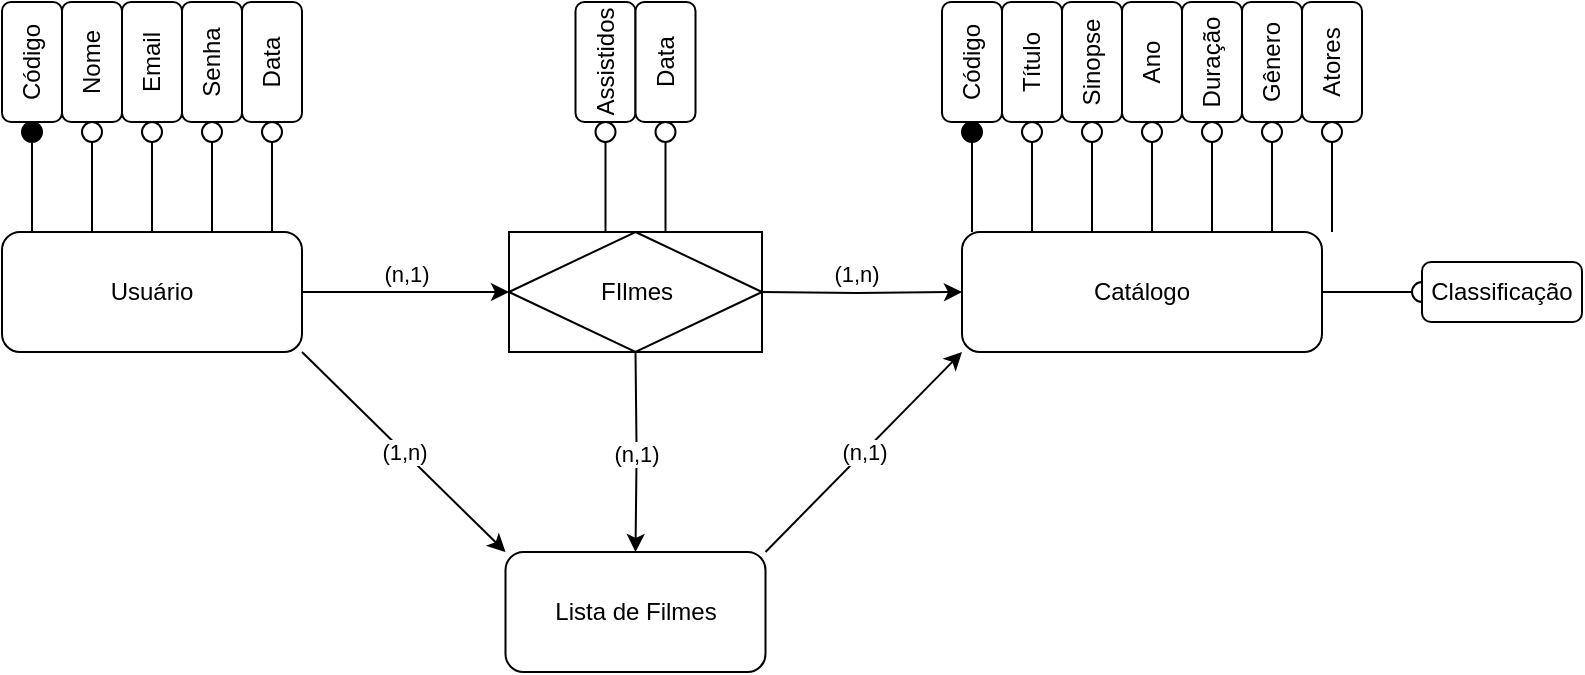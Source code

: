 <mxfile version="24.7.7">
  <diagram name="Página-1" id="o9ED0ybiNR2Vtzijb05e">
    <mxGraphModel dx="880" dy="468" grid="1" gridSize="10" guides="1" tooltips="1" connect="1" arrows="1" fold="1" page="1" pageScale="1" pageWidth="827" pageHeight="1169" math="0" shadow="0">
      <root>
        <mxCell id="0" />
        <mxCell id="1" parent="0" />
        <mxCell id="wtO21gAcNz2oJEFU-99T-1" value="(n,1)" style="edgeStyle=orthogonalEdgeStyle;rounded=0;orthogonalLoop=1;jettySize=auto;html=1;entryX=0;entryY=0.5;entryDx=0;entryDy=0;verticalAlign=bottom;" edge="1" parent="1" source="wtO21gAcNz2oJEFU-99T-3" target="wtO21gAcNz2oJEFU-99T-18">
          <mxGeometry relative="1" as="geometry">
            <mxPoint x="414" y="170" as="targetPoint" />
          </mxGeometry>
        </mxCell>
        <mxCell id="wtO21gAcNz2oJEFU-99T-2" value="(1,n)" style="rounded=0;orthogonalLoop=1;jettySize=auto;html=1;exitX=1;exitY=1;exitDx=0;exitDy=0;entryX=0;entryY=0;entryDx=0;entryDy=0;verticalAlign=middle;labelPosition=center;verticalLabelPosition=middle;align=center;spacingRight=0;spacing=4;" edge="1" parent="1" source="wtO21gAcNz2oJEFU-99T-3" target="wtO21gAcNz2oJEFU-99T-20">
          <mxGeometry relative="1" as="geometry" />
        </mxCell>
        <mxCell id="wtO21gAcNz2oJEFU-99T-3" value="Usuário" style="rounded=1;whiteSpace=wrap;html=1;" vertex="1" parent="1">
          <mxGeometry x="160" y="140" width="150" height="60" as="geometry" />
        </mxCell>
        <mxCell id="wtO21gAcNz2oJEFU-99T-4" value="(1,n)" style="edgeStyle=orthogonalEdgeStyle;rounded=0;orthogonalLoop=1;jettySize=auto;html=1;entryX=0;entryY=0.5;entryDx=0;entryDy=0;verticalAlign=bottom;" edge="1" parent="1" target="wtO21gAcNz2oJEFU-99T-6">
          <mxGeometry x="-0.005" relative="1" as="geometry">
            <mxPoint x="610" y="170" as="targetPoint" />
            <mxPoint x="534" y="170" as="sourcePoint" />
            <mxPoint as="offset" />
          </mxGeometry>
        </mxCell>
        <mxCell id="wtO21gAcNz2oJEFU-99T-5" style="edgeStyle=orthogonalEdgeStyle;rounded=0;orthogonalLoop=1;jettySize=auto;html=1;exitX=1;exitY=0.5;exitDx=0;exitDy=0;endSize=10;endArrow=oval;endFill=0;entryX=0;entryY=0.5;entryDx=0;entryDy=0;" edge="1" parent="1" source="wtO21gAcNz2oJEFU-99T-6" target="wtO21gAcNz2oJEFU-99T-39">
          <mxGeometry relative="1" as="geometry">
            <mxPoint x="850" y="170" as="targetPoint" />
          </mxGeometry>
        </mxCell>
        <mxCell id="wtO21gAcNz2oJEFU-99T-6" value="Catálogo" style="rounded=1;whiteSpace=wrap;html=1;" vertex="1" parent="1">
          <mxGeometry x="640" y="140" width="180" height="60" as="geometry" />
        </mxCell>
        <mxCell id="wtO21gAcNz2oJEFU-99T-7" style="edgeStyle=orthogonalEdgeStyle;rounded=0;orthogonalLoop=1;jettySize=auto;html=1;exitX=1;exitY=0;exitDx=0;exitDy=0;endArrow=oval;endFill=0;endSize=10;" edge="1" parent="1">
          <mxGeometry relative="1" as="geometry">
            <mxPoint x="295" y="90" as="targetPoint" />
            <mxPoint x="295" y="140" as="sourcePoint" />
          </mxGeometry>
        </mxCell>
        <mxCell id="wtO21gAcNz2oJEFU-99T-8" style="edgeStyle=orthogonalEdgeStyle;rounded=0;orthogonalLoop=1;jettySize=auto;html=1;exitX=1;exitY=0;exitDx=0;exitDy=0;endArrow=oval;endFill=0;endSize=10;" edge="1" parent="1">
          <mxGeometry relative="1" as="geometry">
            <mxPoint x="265" y="90" as="targetPoint" />
            <mxPoint x="265" y="140" as="sourcePoint" />
          </mxGeometry>
        </mxCell>
        <mxCell id="wtO21gAcNz2oJEFU-99T-9" style="edgeStyle=orthogonalEdgeStyle;rounded=0;orthogonalLoop=1;jettySize=auto;html=1;exitX=1;exitY=0;exitDx=0;exitDy=0;endArrow=oval;endFill=0;endSize=10;" edge="1" parent="1">
          <mxGeometry relative="1" as="geometry">
            <mxPoint x="235" y="90" as="targetPoint" />
            <mxPoint x="235" y="140" as="sourcePoint" />
          </mxGeometry>
        </mxCell>
        <mxCell id="wtO21gAcNz2oJEFU-99T-10" style="edgeStyle=orthogonalEdgeStyle;rounded=0;orthogonalLoop=1;jettySize=auto;html=1;exitX=1;exitY=0;exitDx=0;exitDy=0;endArrow=oval;endFill=0;endSize=10;" edge="1" parent="1">
          <mxGeometry relative="1" as="geometry">
            <mxPoint x="205" y="90" as="targetPoint" />
            <mxPoint x="205" y="140" as="sourcePoint" />
          </mxGeometry>
        </mxCell>
        <mxCell id="wtO21gAcNz2oJEFU-99T-11" style="edgeStyle=orthogonalEdgeStyle;rounded=0;orthogonalLoop=1;jettySize=auto;html=1;exitX=1;exitY=0;exitDx=0;exitDy=0;endArrow=oval;endFill=1;endSize=10;" edge="1" parent="1">
          <mxGeometry relative="1" as="geometry">
            <mxPoint x="175" y="90" as="targetPoint" />
            <mxPoint x="175" y="140" as="sourcePoint" />
          </mxGeometry>
        </mxCell>
        <mxCell id="wtO21gAcNz2oJEFU-99T-12" value="Código" style="rounded=1;whiteSpace=wrap;html=1;rotation=-90;" vertex="1" parent="1">
          <mxGeometry x="145" y="40" width="60" height="30" as="geometry" />
        </mxCell>
        <mxCell id="wtO21gAcNz2oJEFU-99T-13" value="Nome" style="rounded=1;whiteSpace=wrap;html=1;rotation=-90;" vertex="1" parent="1">
          <mxGeometry x="175" y="40" width="60" height="30" as="geometry" />
        </mxCell>
        <mxCell id="wtO21gAcNz2oJEFU-99T-14" value="Email" style="rounded=1;whiteSpace=wrap;html=1;rotation=-90;" vertex="1" parent="1">
          <mxGeometry x="205" y="40" width="60" height="30" as="geometry" />
        </mxCell>
        <mxCell id="wtO21gAcNz2oJEFU-99T-15" value="Senha" style="rounded=1;whiteSpace=wrap;html=1;rotation=-90;" vertex="1" parent="1">
          <mxGeometry x="235" y="40" width="60" height="30" as="geometry" />
        </mxCell>
        <mxCell id="wtO21gAcNz2oJEFU-99T-16" value="Data" style="rounded=1;whiteSpace=wrap;html=1;rotation=-90;" vertex="1" parent="1">
          <mxGeometry x="265" y="40" width="60" height="30" as="geometry" />
        </mxCell>
        <mxCell id="wtO21gAcNz2oJEFU-99T-17" value="(n,1)" style="edgeStyle=orthogonalEdgeStyle;rounded=0;orthogonalLoop=1;jettySize=auto;html=1;exitX=0.5;exitY=1;exitDx=0;exitDy=0;entryX=0.5;entryY=0;entryDx=0;entryDy=0;" edge="1" parent="1" target="wtO21gAcNz2oJEFU-99T-20">
          <mxGeometry relative="1" as="geometry">
            <mxPoint x="477" y="280" as="targetPoint" />
            <mxPoint x="476.75" y="200" as="sourcePoint" />
          </mxGeometry>
        </mxCell>
        <mxCell id="wtO21gAcNz2oJEFU-99T-18" value="FIlmes" style="shape=associativeEntity;whiteSpace=wrap;html=1;align=center;" vertex="1" parent="1">
          <mxGeometry x="413.5" y="140" width="126.5" height="60" as="geometry" />
        </mxCell>
        <mxCell id="wtO21gAcNz2oJEFU-99T-19" value="(n,1)" style="rounded=0;orthogonalLoop=1;jettySize=auto;html=1;exitX=1;exitY=0;exitDx=0;exitDy=0;entryX=0;entryY=1;entryDx=0;entryDy=0;" edge="1" parent="1" source="wtO21gAcNz2oJEFU-99T-20" target="wtO21gAcNz2oJEFU-99T-6">
          <mxGeometry relative="1" as="geometry" />
        </mxCell>
        <mxCell id="wtO21gAcNz2oJEFU-99T-20" value="Lista de Filmes" style="rounded=1;whiteSpace=wrap;html=1;" vertex="1" parent="1">
          <mxGeometry x="411.75" y="300" width="130" height="60" as="geometry" />
        </mxCell>
        <mxCell id="wtO21gAcNz2oJEFU-99T-21" style="edgeStyle=orthogonalEdgeStyle;rounded=0;orthogonalLoop=1;jettySize=auto;html=1;exitX=1;exitY=0;exitDx=0;exitDy=0;endArrow=oval;endFill=0;endSize=10;" edge="1" parent="1">
          <mxGeometry relative="1" as="geometry">
            <mxPoint x="765" y="90" as="targetPoint" />
            <mxPoint x="765" y="140" as="sourcePoint" />
          </mxGeometry>
        </mxCell>
        <mxCell id="wtO21gAcNz2oJEFU-99T-22" style="edgeStyle=orthogonalEdgeStyle;rounded=0;orthogonalLoop=1;jettySize=auto;html=1;exitX=1;exitY=0;exitDx=0;exitDy=0;endArrow=oval;endFill=0;endSize=10;" edge="1" parent="1">
          <mxGeometry relative="1" as="geometry">
            <mxPoint x="735" y="90" as="targetPoint" />
            <mxPoint x="735" y="140" as="sourcePoint" />
          </mxGeometry>
        </mxCell>
        <mxCell id="wtO21gAcNz2oJEFU-99T-23" style="edgeStyle=orthogonalEdgeStyle;rounded=0;orthogonalLoop=1;jettySize=auto;html=1;exitX=1;exitY=0;exitDx=0;exitDy=0;endArrow=oval;endFill=0;endSize=10;" edge="1" parent="1">
          <mxGeometry relative="1" as="geometry">
            <mxPoint x="705" y="90" as="targetPoint" />
            <mxPoint x="705" y="140" as="sourcePoint" />
          </mxGeometry>
        </mxCell>
        <mxCell id="wtO21gAcNz2oJEFU-99T-24" style="edgeStyle=orthogonalEdgeStyle;rounded=0;orthogonalLoop=1;jettySize=auto;html=1;exitX=1;exitY=0;exitDx=0;exitDy=0;endArrow=oval;endFill=0;endSize=10;" edge="1" parent="1">
          <mxGeometry relative="1" as="geometry">
            <mxPoint x="675" y="90" as="targetPoint" />
            <mxPoint x="675" y="140" as="sourcePoint" />
          </mxGeometry>
        </mxCell>
        <mxCell id="wtO21gAcNz2oJEFU-99T-25" style="edgeStyle=orthogonalEdgeStyle;rounded=0;orthogonalLoop=1;jettySize=auto;html=1;exitX=1;exitY=0;exitDx=0;exitDy=0;endArrow=oval;endFill=1;endSize=10;" edge="1" parent="1">
          <mxGeometry relative="1" as="geometry">
            <mxPoint x="645" y="90" as="targetPoint" />
            <mxPoint x="645" y="140" as="sourcePoint" />
          </mxGeometry>
        </mxCell>
        <mxCell id="wtO21gAcNz2oJEFU-99T-26" value="Código" style="rounded=1;whiteSpace=wrap;html=1;rotation=-90;" vertex="1" parent="1">
          <mxGeometry x="615" y="40" width="60" height="30" as="geometry" />
        </mxCell>
        <mxCell id="wtO21gAcNz2oJEFU-99T-27" value="Título" style="rounded=1;whiteSpace=wrap;html=1;rotation=-90;" vertex="1" parent="1">
          <mxGeometry x="645" y="40" width="60" height="30" as="geometry" />
        </mxCell>
        <mxCell id="wtO21gAcNz2oJEFU-99T-28" value="Sinopse" style="rounded=1;whiteSpace=wrap;html=1;rotation=-90;" vertex="1" parent="1">
          <mxGeometry x="675" y="40" width="60" height="30" as="geometry" />
        </mxCell>
        <mxCell id="wtO21gAcNz2oJEFU-99T-29" value="Ano" style="rounded=1;whiteSpace=wrap;html=1;rotation=-90;" vertex="1" parent="1">
          <mxGeometry x="705" y="40" width="60" height="30" as="geometry" />
        </mxCell>
        <mxCell id="wtO21gAcNz2oJEFU-99T-30" value="Duração" style="rounded=1;whiteSpace=wrap;html=1;rotation=-90;" vertex="1" parent="1">
          <mxGeometry x="735" y="40" width="60" height="30" as="geometry" />
        </mxCell>
        <mxCell id="wtO21gAcNz2oJEFU-99T-31" style="edgeStyle=orthogonalEdgeStyle;rounded=0;orthogonalLoop=1;jettySize=auto;html=1;exitX=1;exitY=0;exitDx=0;exitDy=0;endArrow=oval;endFill=0;endSize=10;" edge="1" parent="1">
          <mxGeometry relative="1" as="geometry">
            <mxPoint x="825" y="90" as="targetPoint" />
            <mxPoint x="825" y="140" as="sourcePoint" />
          </mxGeometry>
        </mxCell>
        <mxCell id="wtO21gAcNz2oJEFU-99T-32" style="edgeStyle=orthogonalEdgeStyle;rounded=0;orthogonalLoop=1;jettySize=auto;html=1;exitX=1;exitY=0;exitDx=0;exitDy=0;endArrow=oval;endFill=0;endSize=10;" edge="1" parent="1">
          <mxGeometry relative="1" as="geometry">
            <mxPoint x="795" y="90" as="targetPoint" />
            <mxPoint x="795" y="140" as="sourcePoint" />
          </mxGeometry>
        </mxCell>
        <mxCell id="wtO21gAcNz2oJEFU-99T-33" value="Gênero" style="rounded=1;whiteSpace=wrap;html=1;rotation=-90;" vertex="1" parent="1">
          <mxGeometry x="765" y="40" width="60" height="30" as="geometry" />
        </mxCell>
        <mxCell id="wtO21gAcNz2oJEFU-99T-34" value="Atores" style="rounded=1;whiteSpace=wrap;html=1;rotation=-90;" vertex="1" parent="1">
          <mxGeometry x="795" y="40" width="60" height="30" as="geometry" />
        </mxCell>
        <mxCell id="wtO21gAcNz2oJEFU-99T-35" style="edgeStyle=orthogonalEdgeStyle;rounded=0;orthogonalLoop=1;jettySize=auto;html=1;exitX=1;exitY=0;exitDx=0;exitDy=0;endArrow=oval;endFill=0;endSize=10;" edge="1" parent="1">
          <mxGeometry relative="1" as="geometry">
            <mxPoint x="491.75" y="90" as="targetPoint" />
            <mxPoint x="491.75" y="140" as="sourcePoint" />
          </mxGeometry>
        </mxCell>
        <mxCell id="wtO21gAcNz2oJEFU-99T-36" style="edgeStyle=orthogonalEdgeStyle;rounded=0;orthogonalLoop=1;jettySize=auto;html=1;exitX=1;exitY=0;exitDx=0;exitDy=0;endArrow=oval;endFill=0;endSize=10;" edge="1" parent="1">
          <mxGeometry relative="1" as="geometry">
            <mxPoint x="461.75" y="90" as="targetPoint" />
            <mxPoint x="461.75" y="140" as="sourcePoint" />
          </mxGeometry>
        </mxCell>
        <mxCell id="wtO21gAcNz2oJEFU-99T-37" value="Assistidos" style="rounded=1;whiteSpace=wrap;html=1;rotation=-90;" vertex="1" parent="1">
          <mxGeometry x="431.75" y="40" width="60" height="30" as="geometry" />
        </mxCell>
        <mxCell id="wtO21gAcNz2oJEFU-99T-38" value="Data" style="rounded=1;whiteSpace=wrap;html=1;rotation=-90;" vertex="1" parent="1">
          <mxGeometry x="461.75" y="40" width="60" height="30" as="geometry" />
        </mxCell>
        <mxCell id="wtO21gAcNz2oJEFU-99T-39" value="Classificação" style="rounded=1;whiteSpace=wrap;html=1;rotation=0;" vertex="1" parent="1">
          <mxGeometry x="870" y="155" width="80" height="30" as="geometry" />
        </mxCell>
      </root>
    </mxGraphModel>
  </diagram>
</mxfile>
